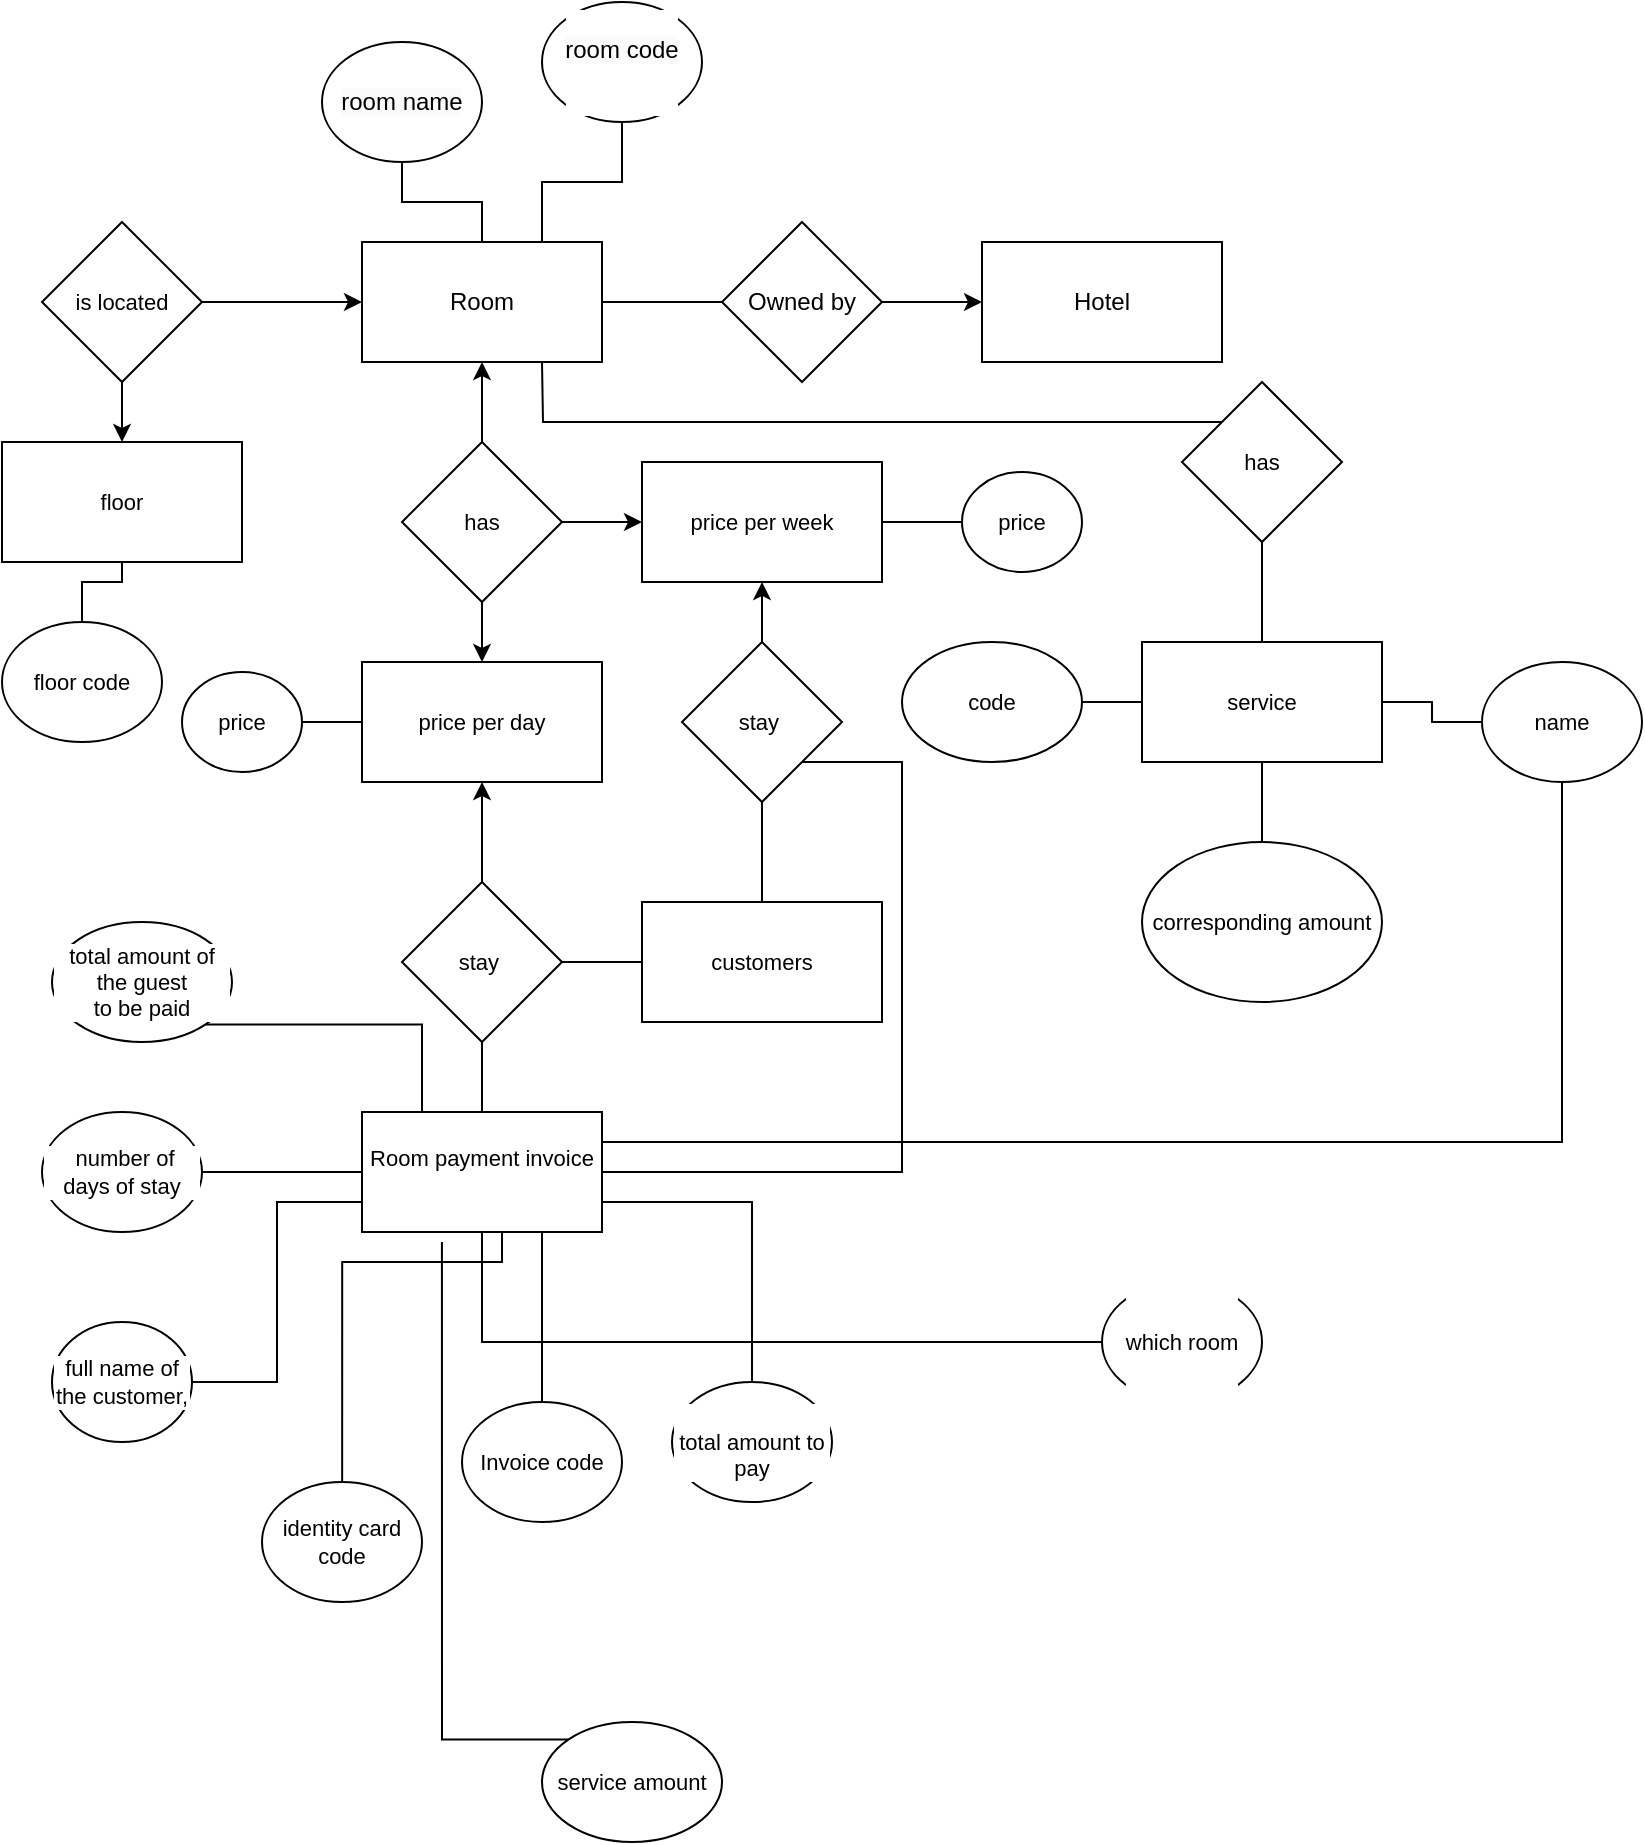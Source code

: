 <mxfile version="24.6.4" type="device">
  <diagram id="R2lEEEUBdFMjLlhIrx00" name="Page-1">
    <mxGraphModel dx="926" dy="467" grid="1" gridSize="10" guides="1" tooltips="1" connect="1" arrows="1" fold="1" page="1" pageScale="1" pageWidth="850" pageHeight="1100" math="0" shadow="0" extFonts="Permanent Marker^https://fonts.googleapis.com/css?family=Permanent+Marker">
      <root>
        <mxCell id="0" />
        <mxCell id="1" parent="0" />
        <mxCell id="zO9tSaMIJwyPVS5McRBk-1" value="Hotel" style="rounded=0;whiteSpace=wrap;html=1;" vertex="1" parent="1">
          <mxGeometry x="540" y="160" width="120" height="60" as="geometry" />
        </mxCell>
        <mxCell id="zO9tSaMIJwyPVS5McRBk-4" value="" style="edgeStyle=orthogonalEdgeStyle;rounded=0;orthogonalLoop=1;jettySize=auto;html=1;endArrow=none;endFill=0;" edge="1" parent="1" source="zO9tSaMIJwyPVS5McRBk-2" target="zO9tSaMIJwyPVS5McRBk-3">
          <mxGeometry relative="1" as="geometry" />
        </mxCell>
        <mxCell id="zO9tSaMIJwyPVS5McRBk-2" value="Room" style="rounded=0;whiteSpace=wrap;html=1;" vertex="1" parent="1">
          <mxGeometry x="230" y="160" width="120" height="60" as="geometry" />
        </mxCell>
        <mxCell id="zO9tSaMIJwyPVS5McRBk-5" value="" style="edgeStyle=orthogonalEdgeStyle;rounded=0;orthogonalLoop=1;jettySize=auto;html=1;" edge="1" parent="1" source="zO9tSaMIJwyPVS5McRBk-3" target="zO9tSaMIJwyPVS5McRBk-1">
          <mxGeometry relative="1" as="geometry" />
        </mxCell>
        <mxCell id="zO9tSaMIJwyPVS5McRBk-3" value="Owned by" style="rhombus;whiteSpace=wrap;html=1;" vertex="1" parent="1">
          <mxGeometry x="410" y="150" width="80" height="80" as="geometry" />
        </mxCell>
        <mxCell id="zO9tSaMIJwyPVS5McRBk-12" value="floor" style="rounded=0;whiteSpace=wrap;html=1;fontFamily=Helvetica;fontSize=11;fontColor=default;labelBackgroundColor=default;" vertex="1" parent="1">
          <mxGeometry x="50" y="260" width="120" height="60" as="geometry" />
        </mxCell>
        <mxCell id="zO9tSaMIJwyPVS5McRBk-15" value="" style="edgeStyle=orthogonalEdgeStyle;shape=connector;rounded=0;orthogonalLoop=1;jettySize=auto;html=1;strokeColor=default;align=center;verticalAlign=middle;fontFamily=Helvetica;fontSize=11;fontColor=default;labelBackgroundColor=default;endArrow=classic;endFill=1;" edge="1" parent="1" source="zO9tSaMIJwyPVS5McRBk-13" target="zO9tSaMIJwyPVS5McRBk-2">
          <mxGeometry relative="1" as="geometry" />
        </mxCell>
        <mxCell id="zO9tSaMIJwyPVS5McRBk-16" value="" style="edgeStyle=orthogonalEdgeStyle;shape=connector;rounded=0;orthogonalLoop=1;jettySize=auto;html=1;strokeColor=default;align=center;verticalAlign=middle;fontFamily=Helvetica;fontSize=11;fontColor=default;labelBackgroundColor=default;endArrow=classic;endFill=1;" edge="1" parent="1" source="zO9tSaMIJwyPVS5McRBk-13" target="zO9tSaMIJwyPVS5McRBk-12">
          <mxGeometry relative="1" as="geometry" />
        </mxCell>
        <mxCell id="zO9tSaMIJwyPVS5McRBk-13" value="is located" style="rhombus;whiteSpace=wrap;html=1;fontFamily=Helvetica;fontSize=11;fontColor=default;labelBackgroundColor=default;" vertex="1" parent="1">
          <mxGeometry x="70" y="150" width="80" height="80" as="geometry" />
        </mxCell>
        <mxCell id="zO9tSaMIJwyPVS5McRBk-36" value="" style="edgeStyle=orthogonalEdgeStyle;shape=connector;rounded=0;orthogonalLoop=1;jettySize=auto;html=1;strokeColor=default;align=center;verticalAlign=middle;fontFamily=Helvetica;fontSize=11;fontColor=default;labelBackgroundColor=default;endArrow=none;endFill=0;" edge="1" parent="1" source="zO9tSaMIJwyPVS5McRBk-19" target="zO9tSaMIJwyPVS5McRBk-25">
          <mxGeometry relative="1" as="geometry" />
        </mxCell>
        <mxCell id="zO9tSaMIJwyPVS5McRBk-19" value="customers" style="rounded=0;whiteSpace=wrap;html=1;fontFamily=Helvetica;fontSize=11;fontColor=default;labelBackgroundColor=default;" vertex="1" parent="1">
          <mxGeometry x="370" y="490" width="120" height="60" as="geometry" />
        </mxCell>
        <mxCell id="zO9tSaMIJwyPVS5McRBk-33" value="" style="edgeStyle=orthogonalEdgeStyle;shape=connector;rounded=0;orthogonalLoop=1;jettySize=auto;html=1;strokeColor=default;align=center;verticalAlign=middle;fontFamily=Helvetica;fontSize=11;fontColor=default;labelBackgroundColor=default;endArrow=classic;endFill=1;" edge="1" parent="1" source="zO9tSaMIJwyPVS5McRBk-21" target="zO9tSaMIJwyPVS5McRBk-2">
          <mxGeometry relative="1" as="geometry" />
        </mxCell>
        <mxCell id="zO9tSaMIJwyPVS5McRBk-43" value="" style="edgeStyle=orthogonalEdgeStyle;shape=connector;rounded=0;orthogonalLoop=1;jettySize=auto;html=1;strokeColor=default;align=center;verticalAlign=middle;fontFamily=Helvetica;fontSize=11;fontColor=default;labelBackgroundColor=default;endArrow=classic;endFill=1;" edge="1" parent="1" source="zO9tSaMIJwyPVS5McRBk-21" target="zO9tSaMIJwyPVS5McRBk-30">
          <mxGeometry relative="1" as="geometry" />
        </mxCell>
        <mxCell id="zO9tSaMIJwyPVS5McRBk-44" value="" style="edgeStyle=orthogonalEdgeStyle;shape=connector;rounded=0;orthogonalLoop=1;jettySize=auto;html=1;strokeColor=default;align=center;verticalAlign=middle;fontFamily=Helvetica;fontSize=11;fontColor=default;labelBackgroundColor=default;endArrow=classic;endFill=1;" edge="1" parent="1" source="zO9tSaMIJwyPVS5McRBk-21" target="zO9tSaMIJwyPVS5McRBk-31">
          <mxGeometry relative="1" as="geometry" />
        </mxCell>
        <mxCell id="zO9tSaMIJwyPVS5McRBk-21" value="has" style="rhombus;whiteSpace=wrap;html=1;fontFamily=Helvetica;fontSize=11;fontColor=default;labelBackgroundColor=default;" vertex="1" parent="1">
          <mxGeometry x="250" y="260" width="80" height="80" as="geometry" />
        </mxCell>
        <mxCell id="zO9tSaMIJwyPVS5McRBk-35" value="" style="edgeStyle=orthogonalEdgeStyle;shape=connector;rounded=0;orthogonalLoop=1;jettySize=auto;html=1;strokeColor=default;align=center;verticalAlign=middle;fontFamily=Helvetica;fontSize=11;fontColor=default;labelBackgroundColor=default;endArrow=classic;endFill=1;" edge="1" parent="1" source="zO9tSaMIJwyPVS5McRBk-25" target="zO9tSaMIJwyPVS5McRBk-31">
          <mxGeometry relative="1" as="geometry" />
        </mxCell>
        <mxCell id="zO9tSaMIJwyPVS5McRBk-25" value="stay&amp;nbsp;" style="rhombus;whiteSpace=wrap;html=1;fontFamily=Helvetica;fontSize=11;fontColor=default;labelBackgroundColor=default;" vertex="1" parent="1">
          <mxGeometry x="250" y="480" width="80" height="80" as="geometry" />
        </mxCell>
        <mxCell id="zO9tSaMIJwyPVS5McRBk-37" value="" style="edgeStyle=orthogonalEdgeStyle;shape=connector;rounded=0;orthogonalLoop=1;jettySize=auto;html=1;strokeColor=default;align=center;verticalAlign=middle;fontFamily=Helvetica;fontSize=11;fontColor=default;labelBackgroundColor=default;endArrow=classic;endFill=1;" edge="1" parent="1" source="zO9tSaMIJwyPVS5McRBk-26" target="zO9tSaMIJwyPVS5McRBk-30">
          <mxGeometry relative="1" as="geometry" />
        </mxCell>
        <mxCell id="zO9tSaMIJwyPVS5McRBk-38" value="" style="edgeStyle=orthogonalEdgeStyle;shape=connector;rounded=0;orthogonalLoop=1;jettySize=auto;html=1;strokeColor=default;align=center;verticalAlign=middle;fontFamily=Helvetica;fontSize=11;fontColor=default;labelBackgroundColor=default;endArrow=none;endFill=0;" edge="1" parent="1" source="zO9tSaMIJwyPVS5McRBk-26" target="zO9tSaMIJwyPVS5McRBk-19">
          <mxGeometry relative="1" as="geometry" />
        </mxCell>
        <mxCell id="zO9tSaMIJwyPVS5McRBk-26" value="stay&amp;nbsp;" style="rhombus;whiteSpace=wrap;html=1;fontFamily=Helvetica;fontSize=11;fontColor=default;labelBackgroundColor=default;" vertex="1" parent="1">
          <mxGeometry x="390" y="360" width="80" height="80" as="geometry" />
        </mxCell>
        <mxCell id="zO9tSaMIJwyPVS5McRBk-30" value="price per week" style="rounded=0;whiteSpace=wrap;html=1;fontFamily=Helvetica;fontSize=11;fontColor=default;labelBackgroundColor=default;" vertex="1" parent="1">
          <mxGeometry x="370" y="270" width="120" height="60" as="geometry" />
        </mxCell>
        <mxCell id="zO9tSaMIJwyPVS5McRBk-31" value="price per day" style="rounded=0;whiteSpace=wrap;html=1;fontFamily=Helvetica;fontSize=11;fontColor=default;labelBackgroundColor=default;" vertex="1" parent="1">
          <mxGeometry x="230" y="370" width="120" height="60" as="geometry" />
        </mxCell>
        <mxCell id="zO9tSaMIJwyPVS5McRBk-45" value="service" style="rounded=0;whiteSpace=wrap;html=1;fontFamily=Helvetica;fontSize=11;fontColor=default;labelBackgroundColor=default;" vertex="1" parent="1">
          <mxGeometry x="620" y="360" width="120" height="60" as="geometry" />
        </mxCell>
        <mxCell id="zO9tSaMIJwyPVS5McRBk-47" style="edgeStyle=orthogonalEdgeStyle;shape=connector;rounded=0;orthogonalLoop=1;jettySize=auto;html=1;exitX=0;exitY=0;exitDx=0;exitDy=0;strokeColor=default;align=center;verticalAlign=middle;fontFamily=Helvetica;fontSize=11;fontColor=default;labelBackgroundColor=default;endArrow=none;endFill=0;" edge="1" parent="1" source="zO9tSaMIJwyPVS5McRBk-46">
          <mxGeometry relative="1" as="geometry">
            <mxPoint x="660" y="250" as="sourcePoint" />
            <mxPoint x="320" y="220" as="targetPoint" />
          </mxGeometry>
        </mxCell>
        <mxCell id="zO9tSaMIJwyPVS5McRBk-48" value="" style="edgeStyle=orthogonalEdgeStyle;shape=connector;rounded=0;orthogonalLoop=1;jettySize=auto;html=1;strokeColor=default;align=center;verticalAlign=middle;fontFamily=Helvetica;fontSize=11;fontColor=default;labelBackgroundColor=default;endArrow=none;endFill=0;" edge="1" parent="1" source="zO9tSaMIJwyPVS5McRBk-46" target="zO9tSaMIJwyPVS5McRBk-45">
          <mxGeometry relative="1" as="geometry" />
        </mxCell>
        <mxCell id="zO9tSaMIJwyPVS5McRBk-46" value="has" style="rhombus;whiteSpace=wrap;html=1;fontFamily=Helvetica;fontSize=11;fontColor=default;labelBackgroundColor=default;" vertex="1" parent="1">
          <mxGeometry x="640" y="230" width="80" height="80" as="geometry" />
        </mxCell>
        <mxCell id="zO9tSaMIJwyPVS5McRBk-104" value="" style="edgeStyle=orthogonalEdgeStyle;shape=connector;rounded=0;orthogonalLoop=1;jettySize=auto;html=1;strokeColor=default;align=center;verticalAlign=middle;fontFamily=Helvetica;fontSize=11;fontColor=default;labelBackgroundColor=default;endArrow=none;endFill=0;" edge="1" parent="1" source="zO9tSaMIJwyPVS5McRBk-65" target="zO9tSaMIJwyPVS5McRBk-25">
          <mxGeometry relative="1" as="geometry" />
        </mxCell>
        <mxCell id="zO9tSaMIJwyPVS5McRBk-105" style="edgeStyle=orthogonalEdgeStyle;shape=connector;rounded=0;orthogonalLoop=1;jettySize=auto;html=1;exitX=1;exitY=0.5;exitDx=0;exitDy=0;entryX=1;entryY=1;entryDx=0;entryDy=0;strokeColor=default;align=center;verticalAlign=middle;fontFamily=Helvetica;fontSize=11;fontColor=default;labelBackgroundColor=default;endArrow=none;endFill=0;" edge="1" parent="1" source="zO9tSaMIJwyPVS5McRBk-65" target="zO9tSaMIJwyPVS5McRBk-26">
          <mxGeometry relative="1" as="geometry">
            <Array as="points">
              <mxPoint x="500" y="625" />
              <mxPoint x="500" y="420" />
            </Array>
          </mxGeometry>
        </mxCell>
        <mxCell id="zO9tSaMIJwyPVS5McRBk-65" value="&#xa;Room payment invoice&#xa;&#xa;" style="rounded=0;whiteSpace=wrap;html=1;fontFamily=Helvetica;fontSize=11;fontColor=default;labelBackgroundColor=default;" vertex="1" parent="1">
          <mxGeometry x="230" y="595" width="120" height="60" as="geometry" />
        </mxCell>
        <mxCell id="zO9tSaMIJwyPVS5McRBk-75" value="" style="edgeStyle=orthogonalEdgeStyle;shape=connector;rounded=0;orthogonalLoop=1;jettySize=auto;html=1;strokeColor=default;align=center;verticalAlign=middle;fontFamily=Helvetica;fontSize=11;fontColor=default;labelBackgroundColor=default;endArrow=none;endFill=0;exitX=0.501;exitY=0;exitDx=0;exitDy=0;exitPerimeter=0;" edge="1" parent="1" source="zO9tSaMIJwyPVS5McRBk-101" target="zO9tSaMIJwyPVS5McRBk-65">
          <mxGeometry relative="1" as="geometry">
            <mxPoint x="220.059" y="771.255" as="sourcePoint" />
            <Array as="points">
              <mxPoint x="220" y="670" />
              <mxPoint x="300" y="670" />
            </Array>
          </mxGeometry>
        </mxCell>
        <mxCell id="zO9tSaMIJwyPVS5McRBk-73" value="" style="edgeStyle=orthogonalEdgeStyle;shape=connector;rounded=0;orthogonalLoop=1;jettySize=auto;html=1;strokeColor=default;align=center;verticalAlign=middle;fontFamily=Helvetica;fontSize=11;fontColor=default;labelBackgroundColor=default;endArrow=none;endFill=0;exitX=1;exitY=0.5;exitDx=0;exitDy=0;" edge="1" parent="1" source="zO9tSaMIJwyPVS5McRBk-100" target="zO9tSaMIJwyPVS5McRBk-65">
          <mxGeometry relative="1" as="geometry">
            <mxPoint x="160" y="630" as="sourcePoint" />
          </mxGeometry>
        </mxCell>
        <mxCell id="zO9tSaMIJwyPVS5McRBk-79" value="" style="edgeStyle=orthogonalEdgeStyle;shape=connector;rounded=0;orthogonalLoop=1;jettySize=auto;html=1;strokeColor=default;align=center;verticalAlign=middle;fontFamily=Helvetica;fontSize=11;fontColor=default;labelBackgroundColor=default;endArrow=none;endFill=0;" edge="1" parent="1" source="zO9tSaMIJwyPVS5McRBk-78" target="zO9tSaMIJwyPVS5McRBk-2">
          <mxGeometry relative="1" as="geometry">
            <Array as="points">
              <mxPoint x="360" y="130" />
              <mxPoint x="320" y="130" />
            </Array>
          </mxGeometry>
        </mxCell>
        <mxCell id="zO9tSaMIJwyPVS5McRBk-78" value="&#xa;&lt;span style=&quot;color: rgb(0, 0, 0); font-family: Helvetica; font-size: 12px; font-style: normal; font-variant-ligatures: normal; font-variant-caps: normal; font-weight: 400; letter-spacing: normal; orphans: 2; text-align: center; text-indent: 0px; text-transform: none; widows: 2; word-spacing: 0px; -webkit-text-stroke-width: 0px; white-space: normal; background-color: rgb(251, 251, 251); text-decoration-thickness: initial; text-decoration-style: initial; text-decoration-color: initial; display: inline !important; float: none;&quot;&gt;room code&lt;/span&gt;&#xa;&#xa;" style="ellipse;whiteSpace=wrap;html=1;fontFamily=Helvetica;fontSize=11;fontColor=default;labelBackgroundColor=default;" vertex="1" parent="1">
          <mxGeometry x="320" y="40" width="80" height="60" as="geometry" />
        </mxCell>
        <mxCell id="zO9tSaMIJwyPVS5McRBk-81" value="" style="edgeStyle=orthogonalEdgeStyle;shape=connector;rounded=0;orthogonalLoop=1;jettySize=auto;html=1;strokeColor=default;align=center;verticalAlign=middle;fontFamily=Helvetica;fontSize=11;fontColor=default;labelBackgroundColor=default;endArrow=none;endFill=0;" edge="1" parent="1" source="zO9tSaMIJwyPVS5McRBk-80" target="zO9tSaMIJwyPVS5McRBk-2">
          <mxGeometry relative="1" as="geometry" />
        </mxCell>
        <mxCell id="zO9tSaMIJwyPVS5McRBk-80" value="&lt;span style=&quot;font-size: 12px; background-color: rgb(251, 251, 251);&quot;&gt;room name&lt;/span&gt;" style="ellipse;whiteSpace=wrap;html=1;fontFamily=Helvetica;fontSize=11;fontColor=default;labelBackgroundColor=default;" vertex="1" parent="1">
          <mxGeometry x="210" y="60" width="80" height="60" as="geometry" />
        </mxCell>
        <mxCell id="zO9tSaMIJwyPVS5McRBk-84" value="" style="edgeStyle=orthogonalEdgeStyle;shape=connector;rounded=0;orthogonalLoop=1;jettySize=auto;html=1;strokeColor=default;align=center;verticalAlign=middle;fontFamily=Helvetica;fontSize=11;fontColor=default;labelBackgroundColor=default;endArrow=none;endFill=0;" edge="1" parent="1" source="zO9tSaMIJwyPVS5McRBk-82" target="zO9tSaMIJwyPVS5McRBk-12">
          <mxGeometry relative="1" as="geometry" />
        </mxCell>
        <mxCell id="zO9tSaMIJwyPVS5McRBk-82" value="floor code" style="ellipse;whiteSpace=wrap;html=1;fontFamily=Helvetica;fontSize=11;fontColor=default;labelBackgroundColor=default;" vertex="1" parent="1">
          <mxGeometry x="50" y="350" width="80" height="60" as="geometry" />
        </mxCell>
        <mxCell id="zO9tSaMIJwyPVS5McRBk-86" value="" style="edgeStyle=orthogonalEdgeStyle;shape=connector;rounded=0;orthogonalLoop=1;jettySize=auto;html=1;strokeColor=default;align=center;verticalAlign=middle;fontFamily=Helvetica;fontSize=11;fontColor=default;labelBackgroundColor=default;endArrow=none;endFill=0;" edge="1" parent="1" source="zO9tSaMIJwyPVS5McRBk-85" target="zO9tSaMIJwyPVS5McRBk-31">
          <mxGeometry relative="1" as="geometry" />
        </mxCell>
        <mxCell id="zO9tSaMIJwyPVS5McRBk-85" value="price" style="ellipse;whiteSpace=wrap;html=1;fontFamily=Helvetica;fontSize=11;fontColor=default;labelBackgroundColor=default;" vertex="1" parent="1">
          <mxGeometry x="140" y="375" width="60" height="50" as="geometry" />
        </mxCell>
        <mxCell id="zO9tSaMIJwyPVS5McRBk-88" value="" style="edgeStyle=orthogonalEdgeStyle;shape=connector;rounded=0;orthogonalLoop=1;jettySize=auto;html=1;strokeColor=default;align=center;verticalAlign=middle;fontFamily=Helvetica;fontSize=11;fontColor=default;labelBackgroundColor=default;endArrow=none;endFill=0;" edge="1" parent="1" source="zO9tSaMIJwyPVS5McRBk-87" target="zO9tSaMIJwyPVS5McRBk-30">
          <mxGeometry relative="1" as="geometry" />
        </mxCell>
        <mxCell id="zO9tSaMIJwyPVS5McRBk-87" value="price" style="ellipse;whiteSpace=wrap;html=1;fontFamily=Helvetica;fontSize=11;fontColor=default;labelBackgroundColor=default;" vertex="1" parent="1">
          <mxGeometry x="530" y="275" width="60" height="50" as="geometry" />
        </mxCell>
        <mxCell id="zO9tSaMIJwyPVS5McRBk-90" value="" style="edgeStyle=orthogonalEdgeStyle;shape=connector;rounded=0;orthogonalLoop=1;jettySize=auto;html=1;strokeColor=default;align=center;verticalAlign=middle;fontFamily=Helvetica;fontSize=11;fontColor=default;labelBackgroundColor=default;endArrow=none;endFill=0;" edge="1" parent="1" source="zO9tSaMIJwyPVS5McRBk-89" target="zO9tSaMIJwyPVS5McRBk-45">
          <mxGeometry relative="1" as="geometry" />
        </mxCell>
        <mxCell id="zO9tSaMIJwyPVS5McRBk-89" value="code" style="ellipse;whiteSpace=wrap;html=1;fontFamily=Helvetica;fontSize=11;fontColor=default;labelBackgroundColor=default;" vertex="1" parent="1">
          <mxGeometry x="500" y="360" width="90" height="60" as="geometry" />
        </mxCell>
        <mxCell id="zO9tSaMIJwyPVS5McRBk-92" value="" style="edgeStyle=orthogonalEdgeStyle;shape=connector;rounded=0;orthogonalLoop=1;jettySize=auto;html=1;strokeColor=default;align=center;verticalAlign=middle;fontFamily=Helvetica;fontSize=11;fontColor=default;labelBackgroundColor=default;endArrow=none;endFill=0;" edge="1" parent="1" source="zO9tSaMIJwyPVS5McRBk-91" target="zO9tSaMIJwyPVS5McRBk-45">
          <mxGeometry relative="1" as="geometry" />
        </mxCell>
        <mxCell id="zO9tSaMIJwyPVS5McRBk-91" value="corresponding amount" style="ellipse;whiteSpace=wrap;html=1;fontFamily=Helvetica;fontSize=11;fontColor=default;labelBackgroundColor=default;" vertex="1" parent="1">
          <mxGeometry x="620" y="460" width="120" height="80" as="geometry" />
        </mxCell>
        <mxCell id="zO9tSaMIJwyPVS5McRBk-94" value="" style="edgeStyle=orthogonalEdgeStyle;shape=connector;rounded=0;orthogonalLoop=1;jettySize=auto;html=1;strokeColor=default;align=center;verticalAlign=middle;fontFamily=Helvetica;fontSize=11;fontColor=default;labelBackgroundColor=default;endArrow=none;endFill=0;" edge="1" parent="1" source="zO9tSaMIJwyPVS5McRBk-93" target="zO9tSaMIJwyPVS5McRBk-45">
          <mxGeometry relative="1" as="geometry" />
        </mxCell>
        <mxCell id="zO9tSaMIJwyPVS5McRBk-116" style="edgeStyle=orthogonalEdgeStyle;shape=connector;rounded=0;orthogonalLoop=1;jettySize=auto;html=1;exitX=0.5;exitY=1;exitDx=0;exitDy=0;strokeColor=default;align=center;verticalAlign=middle;fontFamily=Helvetica;fontSize=11;fontColor=default;labelBackgroundColor=default;endArrow=none;endFill=0;entryX=1;entryY=0.25;entryDx=0;entryDy=0;" edge="1" parent="1" source="zO9tSaMIJwyPVS5McRBk-93" target="zO9tSaMIJwyPVS5McRBk-65">
          <mxGeometry relative="1" as="geometry">
            <mxPoint x="829.706" y="640" as="targetPoint" />
          </mxGeometry>
        </mxCell>
        <mxCell id="zO9tSaMIJwyPVS5McRBk-93" value="name" style="ellipse;whiteSpace=wrap;html=1;fontFamily=Helvetica;fontSize=11;fontColor=default;labelBackgroundColor=default;" vertex="1" parent="1">
          <mxGeometry x="790" y="370" width="80" height="60" as="geometry" />
        </mxCell>
        <mxCell id="zO9tSaMIJwyPVS5McRBk-107" value="" style="edgeStyle=orthogonalEdgeStyle;shape=connector;rounded=0;orthogonalLoop=1;jettySize=auto;html=1;strokeColor=default;align=center;verticalAlign=middle;fontFamily=Helvetica;fontSize=11;fontColor=default;labelBackgroundColor=default;endArrow=none;endFill=0;exitX=0.5;exitY=0;exitDx=0;exitDy=0;" edge="1" parent="1" source="zO9tSaMIJwyPVS5McRBk-95">
          <mxGeometry relative="1" as="geometry">
            <mxPoint x="349.94" y="740" as="sourcePoint" />
            <mxPoint x="319.999" y="655" as="targetPoint" />
            <Array as="points">
              <mxPoint x="320" y="740" />
              <mxPoint x="320" y="740" />
            </Array>
          </mxGeometry>
        </mxCell>
        <mxCell id="zO9tSaMIJwyPVS5McRBk-95" value="Invoice code" style="ellipse;whiteSpace=wrap;html=1;fontFamily=Helvetica;fontSize=11;fontColor=default;labelBackgroundColor=default;" vertex="1" parent="1">
          <mxGeometry x="280" y="740" width="80" height="60" as="geometry" />
        </mxCell>
        <mxCell id="zO9tSaMIJwyPVS5McRBk-106" style="edgeStyle=orthogonalEdgeStyle;shape=connector;rounded=0;orthogonalLoop=1;jettySize=auto;html=1;exitX=0.5;exitY=0;exitDx=0;exitDy=0;entryX=1;entryY=0.75;entryDx=0;entryDy=0;strokeColor=default;align=center;verticalAlign=middle;fontFamily=Helvetica;fontSize=11;fontColor=default;labelBackgroundColor=default;endArrow=none;endFill=0;" edge="1" parent="1" source="zO9tSaMIJwyPVS5McRBk-97" target="zO9tSaMIJwyPVS5McRBk-65">
          <mxGeometry relative="1" as="geometry" />
        </mxCell>
        <mxCell id="zO9tSaMIJwyPVS5McRBk-97" value="&lt;br&gt;total amount to pay" style="ellipse;whiteSpace=wrap;html=1;fontFamily=Helvetica;fontSize=11;fontColor=default;labelBackgroundColor=default;" vertex="1" parent="1">
          <mxGeometry x="385" y="730" width="80" height="60" as="geometry" />
        </mxCell>
        <mxCell id="zO9tSaMIJwyPVS5McRBk-102" value="" style="edgeStyle=orthogonalEdgeStyle;shape=connector;rounded=0;orthogonalLoop=1;jettySize=auto;html=1;strokeColor=default;align=center;verticalAlign=middle;fontFamily=Helvetica;fontSize=11;fontColor=default;labelBackgroundColor=default;endArrow=none;endFill=0;" edge="1" parent="1" source="zO9tSaMIJwyPVS5McRBk-98" target="zO9tSaMIJwyPVS5McRBk-65">
          <mxGeometry relative="1" as="geometry" />
        </mxCell>
        <mxCell id="zO9tSaMIJwyPVS5McRBk-98" value="&#xa;&lt;br style=&quot;forced-color-adjust: none; color: rgb(0, 0, 0); font-family: Helvetica; font-size: 11px; font-style: normal; font-variant-ligatures: normal; font-variant-caps: normal; font-weight: 400; letter-spacing: normal; orphans: 2; text-align: center; text-indent: 0px; text-transform: none; widows: 2; word-spacing: 0px; -webkit-text-stroke-width: 0px; white-space: normal; text-decoration-thickness: initial; text-decoration-style: initial; text-decoration-color: initial;&quot;&gt;&lt;span style=&quot;color: rgb(0, 0, 0); font-family: Helvetica; font-size: 11px; font-style: normal; font-variant-ligatures: normal; font-variant-caps: normal; font-weight: 400; letter-spacing: normal; orphans: 2; text-align: center; text-indent: 0px; text-transform: none; widows: 2; word-spacing: 0px; -webkit-text-stroke-width: 0px; white-space: normal; background-color: rgb(255, 255, 255); text-decoration-thickness: initial; text-decoration-style: initial; text-decoration-color: initial; display: inline !important; float: none;&quot;&gt;which room&lt;/span&gt;&lt;br style=&quot;forced-color-adjust: none; color: rgb(0, 0, 0); font-family: Helvetica; font-size: 11px; font-style: normal; font-variant-ligatures: normal; font-variant-caps: normal; font-weight: 400; letter-spacing: normal; orphans: 2; text-align: center; text-indent: 0px; text-transform: none; widows: 2; word-spacing: 0px; -webkit-text-stroke-width: 0px; white-space: normal; text-decoration-thickness: initial; text-decoration-style: initial; text-decoration-color: initial;&quot;&gt;&#xa;&#xa;" style="ellipse;whiteSpace=wrap;html=1;fontFamily=Helvetica;fontSize=11;fontColor=default;labelBackgroundColor=default;" vertex="1" parent="1">
          <mxGeometry x="600" y="680" width="80" height="60" as="geometry" />
        </mxCell>
        <mxCell id="zO9tSaMIJwyPVS5McRBk-108" style="edgeStyle=orthogonalEdgeStyle;shape=connector;rounded=0;orthogonalLoop=1;jettySize=auto;html=1;exitX=1;exitY=0.5;exitDx=0;exitDy=0;entryX=0;entryY=0.75;entryDx=0;entryDy=0;strokeColor=default;align=center;verticalAlign=middle;fontFamily=Helvetica;fontSize=11;fontColor=default;labelBackgroundColor=default;endArrow=none;endFill=0;" edge="1" parent="1" source="zO9tSaMIJwyPVS5McRBk-99" target="zO9tSaMIJwyPVS5McRBk-65">
          <mxGeometry relative="1" as="geometry" />
        </mxCell>
        <mxCell id="zO9tSaMIJwyPVS5McRBk-99" value="full name of the customer," style="ellipse;whiteSpace=wrap;html=1;fontFamily=Helvetica;fontSize=11;fontColor=default;labelBackgroundColor=default;" vertex="1" parent="1">
          <mxGeometry x="75" y="700" width="70" height="60" as="geometry" />
        </mxCell>
        <mxCell id="zO9tSaMIJwyPVS5McRBk-100" value="&amp;nbsp;number of days of stay" style="ellipse;whiteSpace=wrap;html=1;fontFamily=Helvetica;fontSize=11;fontColor=default;labelBackgroundColor=default;" vertex="1" parent="1">
          <mxGeometry x="70" y="595" width="80" height="60" as="geometry" />
        </mxCell>
        <mxCell id="zO9tSaMIJwyPVS5McRBk-101" value="identity card&lt;br&gt;code" style="ellipse;whiteSpace=wrap;html=1;fontFamily=Helvetica;fontSize=11;fontColor=default;labelBackgroundColor=default;" vertex="1" parent="1">
          <mxGeometry x="180" y="780" width="80" height="60" as="geometry" />
        </mxCell>
        <mxCell id="zO9tSaMIJwyPVS5McRBk-117" style="edgeStyle=orthogonalEdgeStyle;shape=connector;rounded=0;orthogonalLoop=1;jettySize=auto;html=1;exitX=1;exitY=1;exitDx=0;exitDy=0;entryX=0.25;entryY=0;entryDx=0;entryDy=0;strokeColor=default;align=center;verticalAlign=middle;fontFamily=Helvetica;fontSize=11;fontColor=default;labelBackgroundColor=default;endArrow=none;endFill=0;" edge="1" parent="1" source="zO9tSaMIJwyPVS5McRBk-109" target="zO9tSaMIJwyPVS5McRBk-65">
          <mxGeometry relative="1" as="geometry" />
        </mxCell>
        <mxCell id="zO9tSaMIJwyPVS5McRBk-109" value="total amount of the guest &lt;br/&gt;to be paid" style="ellipse;whiteSpace=wrap;html=1;fontFamily=Helvetica;fontSize=11;fontColor=default;labelBackgroundColor=default;" vertex="1" parent="1">
          <mxGeometry x="75" y="500" width="90" height="60" as="geometry" />
        </mxCell>
        <mxCell id="zO9tSaMIJwyPVS5McRBk-111" value="service amount" style="ellipse;whiteSpace=wrap;html=1;fontFamily=Helvetica;fontSize=11;fontColor=default;labelBackgroundColor=default;" vertex="1" parent="1">
          <mxGeometry x="320" y="900" width="90" height="60" as="geometry" />
        </mxCell>
        <mxCell id="zO9tSaMIJwyPVS5McRBk-113" style="edgeStyle=orthogonalEdgeStyle;shape=connector;rounded=0;orthogonalLoop=1;jettySize=auto;html=1;exitX=0;exitY=0;exitDx=0;exitDy=0;entryX=0.333;entryY=1.083;entryDx=0;entryDy=0;entryPerimeter=0;strokeColor=default;align=center;verticalAlign=middle;fontFamily=Helvetica;fontSize=11;fontColor=default;labelBackgroundColor=default;endArrow=none;endFill=0;" edge="1" parent="1" source="zO9tSaMIJwyPVS5McRBk-111" target="zO9tSaMIJwyPVS5McRBk-65">
          <mxGeometry relative="1" as="geometry">
            <Array as="points">
              <mxPoint x="270" y="909" />
            </Array>
          </mxGeometry>
        </mxCell>
      </root>
    </mxGraphModel>
  </diagram>
</mxfile>
